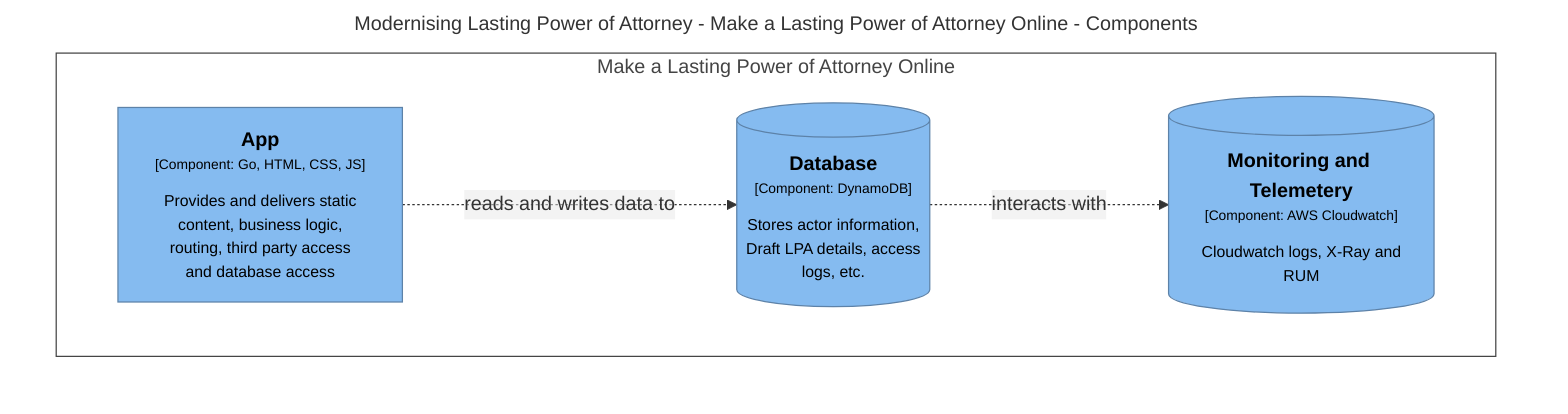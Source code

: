 graph TB
  linkStyle default fill:#ffffff

  subgraph diagram [Modernising Lasting Power of Attorney - Make a Lasting Power of Attorney Online - Components]
    style diagram fill:#ffffff,stroke:#ffffff

    subgraph 3 [Make a Lasting Power of Attorney Online]
      style 3 fill:#ffffff,stroke:#444444,color:#444444

      4["<div style='font-weight: bold'>App</div><div style='font-size: 70%; margin-top: 0px'>[Component: Go, HTML, CSS, JS]</div><div style='font-size: 80%; margin-top:10px'>Provides and delivers static<br />content, business logic,<br />routing, third party access<br />and database access</div>"]
      style 4 fill:#85bbf0,stroke:#5d82a8,color:#000000
      5[("<div style='font-weight: bold'>Database</div><div style='font-size: 70%; margin-top: 0px'>[Component: DynamoDB]</div><div style='font-size: 80%; margin-top:10px'>Stores actor information,<br />Draft LPA details, access<br />logs, etc.</div>")]
      style 5 fill:#85bbf0,stroke:#5d82a8,color:#000000
      6[("<div style='font-weight: bold'>Monitoring and Telemetery</div><div style='font-size: 70%; margin-top: 0px'>[Component: AWS Cloudwatch]</div><div style='font-size: 80%; margin-top:10px'>Cloudwatch logs, X-Ray and<br />RUM</div>")]
      style 6 fill:#85bbf0,stroke:#5d82a8,color:#000000
    end

    4-. "<div>reads and writes data to</div><div style='font-size: 70%'></div>" .->5
    5-. "<div>interacts with</div><div style='font-size: 70%'></div>" .->6
  end
